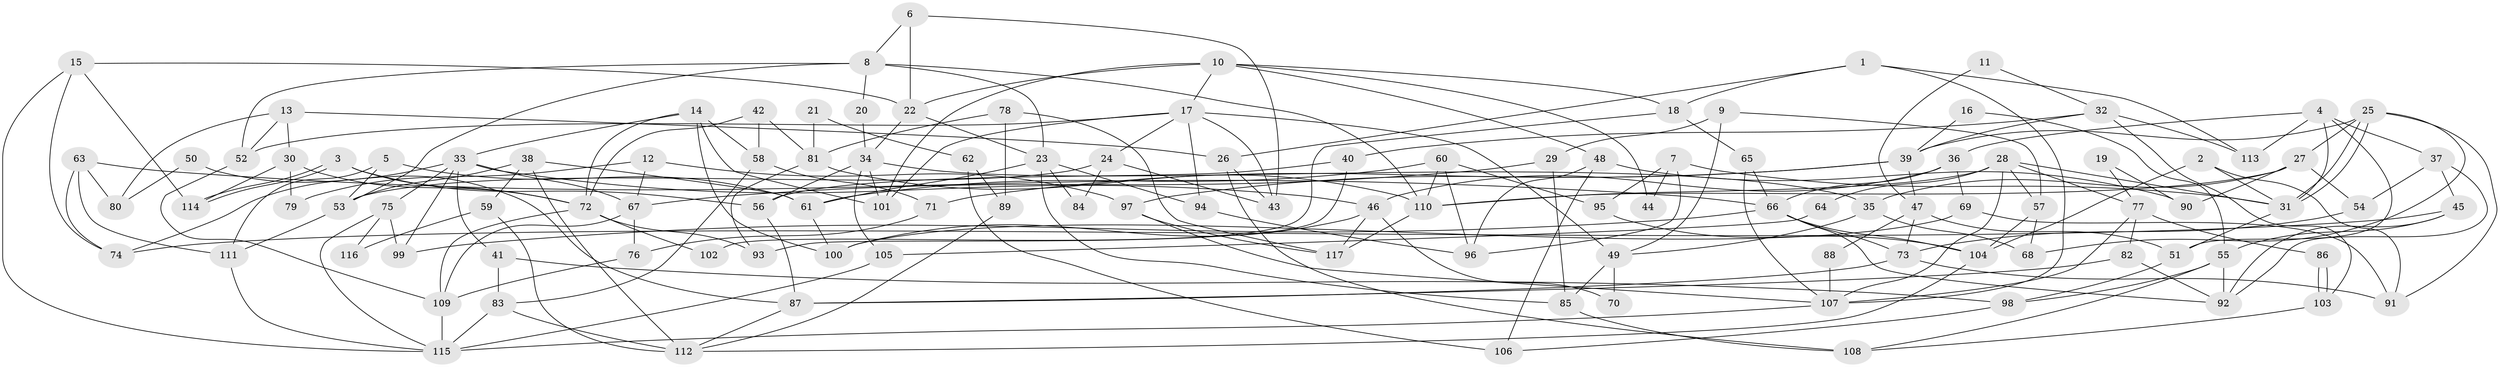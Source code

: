 // coarse degree distribution, {4: 0.3103448275862069, 1: 0.017241379310344827, 5: 0.2413793103448276, 6: 0.05172413793103448, 8: 0.05172413793103448, 3: 0.08620689655172414, 2: 0.10344827586206896, 7: 0.06896551724137931, 10: 0.017241379310344827, 11: 0.017241379310344827, 9: 0.017241379310344827, 12: 0.017241379310344827}
// Generated by graph-tools (version 1.1) at 2025/52/03/04/25 21:52:10]
// undirected, 117 vertices, 234 edges
graph export_dot {
graph [start="1"]
  node [color=gray90,style=filled];
  1;
  2;
  3;
  4;
  5;
  6;
  7;
  8;
  9;
  10;
  11;
  12;
  13;
  14;
  15;
  16;
  17;
  18;
  19;
  20;
  21;
  22;
  23;
  24;
  25;
  26;
  27;
  28;
  29;
  30;
  31;
  32;
  33;
  34;
  35;
  36;
  37;
  38;
  39;
  40;
  41;
  42;
  43;
  44;
  45;
  46;
  47;
  48;
  49;
  50;
  51;
  52;
  53;
  54;
  55;
  56;
  57;
  58;
  59;
  60;
  61;
  62;
  63;
  64;
  65;
  66;
  67;
  68;
  69;
  70;
  71;
  72;
  73;
  74;
  75;
  76;
  77;
  78;
  79;
  80;
  81;
  82;
  83;
  84;
  85;
  86;
  87;
  88;
  89;
  90;
  91;
  92;
  93;
  94;
  95;
  96;
  97;
  98;
  99;
  100;
  101;
  102;
  103;
  104;
  105;
  106;
  107;
  108;
  109;
  110;
  111;
  112;
  113;
  114;
  115;
  116;
  117;
  1 -- 107;
  1 -- 113;
  1 -- 18;
  1 -- 26;
  2 -- 31;
  2 -- 104;
  2 -- 91;
  3 -- 114;
  3 -- 114;
  3 -- 56;
  3 -- 72;
  4 -- 31;
  4 -- 37;
  4 -- 36;
  4 -- 51;
  4 -- 113;
  5 -- 61;
  5 -- 111;
  5 -- 53;
  6 -- 8;
  6 -- 43;
  6 -- 22;
  7 -- 96;
  7 -- 31;
  7 -- 44;
  7 -- 95;
  8 -- 23;
  8 -- 110;
  8 -- 20;
  8 -- 52;
  8 -- 53;
  9 -- 29;
  9 -- 57;
  9 -- 49;
  10 -- 18;
  10 -- 101;
  10 -- 17;
  10 -- 22;
  10 -- 44;
  10 -- 48;
  11 -- 32;
  11 -- 47;
  12 -- 67;
  12 -- 97;
  12 -- 79;
  13 -- 26;
  13 -- 30;
  13 -- 52;
  13 -- 80;
  14 -- 72;
  14 -- 33;
  14 -- 58;
  14 -- 100;
  14 -- 101;
  15 -- 74;
  15 -- 22;
  15 -- 114;
  15 -- 115;
  16 -- 39;
  16 -- 55;
  17 -- 52;
  17 -- 24;
  17 -- 43;
  17 -- 49;
  17 -- 94;
  17 -- 101;
  18 -- 65;
  18 -- 102;
  19 -- 90;
  19 -- 77;
  20 -- 34;
  21 -- 81;
  21 -- 62;
  22 -- 23;
  22 -- 34;
  23 -- 85;
  23 -- 61;
  23 -- 84;
  23 -- 94;
  24 -- 53;
  24 -- 43;
  24 -- 84;
  25 -- 31;
  25 -- 31;
  25 -- 91;
  25 -- 27;
  25 -- 39;
  25 -- 68;
  26 -- 43;
  26 -- 108;
  27 -- 35;
  27 -- 54;
  27 -- 90;
  27 -- 110;
  28 -- 57;
  28 -- 107;
  28 -- 31;
  28 -- 64;
  28 -- 77;
  28 -- 110;
  29 -- 85;
  29 -- 67;
  30 -- 72;
  30 -- 114;
  30 -- 79;
  31 -- 51;
  32 -- 103;
  32 -- 39;
  32 -- 40;
  32 -- 113;
  33 -- 67;
  33 -- 99;
  33 -- 41;
  33 -- 46;
  33 -- 74;
  33 -- 75;
  34 -- 101;
  34 -- 35;
  34 -- 56;
  34 -- 105;
  35 -- 49;
  35 -- 68;
  36 -- 46;
  36 -- 66;
  36 -- 69;
  37 -- 92;
  37 -- 45;
  37 -- 54;
  38 -- 53;
  38 -- 61;
  38 -- 59;
  38 -- 112;
  39 -- 47;
  39 -- 71;
  39 -- 97;
  40 -- 56;
  40 -- 93;
  41 -- 83;
  41 -- 98;
  42 -- 58;
  42 -- 81;
  42 -- 72;
  45 -- 55;
  45 -- 74;
  45 -- 92;
  46 -- 100;
  46 -- 70;
  46 -- 117;
  47 -- 51;
  47 -- 73;
  47 -- 88;
  48 -- 96;
  48 -- 90;
  48 -- 106;
  49 -- 70;
  49 -- 85;
  50 -- 87;
  50 -- 80;
  51 -- 98;
  52 -- 109;
  53 -- 111;
  54 -- 73;
  55 -- 98;
  55 -- 92;
  55 -- 108;
  56 -- 87;
  57 -- 104;
  57 -- 68;
  58 -- 83;
  58 -- 71;
  59 -- 112;
  59 -- 116;
  60 -- 110;
  60 -- 95;
  60 -- 61;
  60 -- 96;
  61 -- 100;
  62 -- 106;
  62 -- 89;
  63 -- 111;
  63 -- 66;
  63 -- 74;
  63 -- 80;
  64 -- 105;
  65 -- 66;
  65 -- 107;
  66 -- 73;
  66 -- 92;
  66 -- 99;
  66 -- 104;
  67 -- 109;
  67 -- 76;
  69 -- 100;
  69 -- 91;
  71 -- 76;
  72 -- 93;
  72 -- 102;
  72 -- 109;
  73 -- 91;
  73 -- 87;
  75 -- 115;
  75 -- 99;
  75 -- 116;
  76 -- 109;
  77 -- 107;
  77 -- 82;
  77 -- 86;
  78 -- 81;
  78 -- 117;
  78 -- 89;
  81 -- 110;
  81 -- 93;
  82 -- 92;
  82 -- 87;
  83 -- 115;
  83 -- 112;
  85 -- 108;
  86 -- 103;
  86 -- 103;
  87 -- 112;
  88 -- 107;
  89 -- 112;
  94 -- 96;
  95 -- 104;
  97 -- 117;
  97 -- 107;
  98 -- 106;
  103 -- 108;
  104 -- 112;
  105 -- 115;
  107 -- 115;
  109 -- 115;
  110 -- 117;
  111 -- 115;
}
